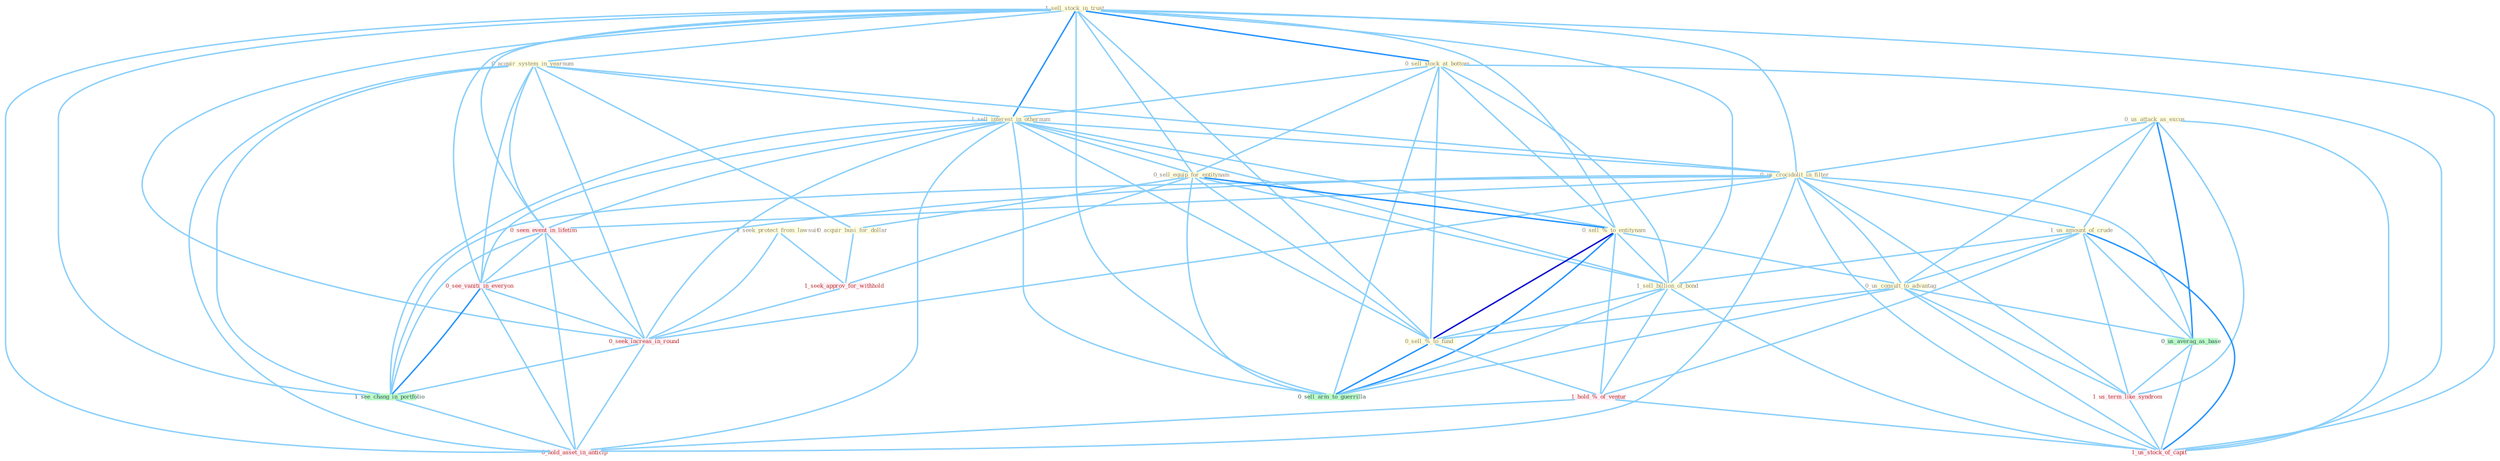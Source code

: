 Graph G{ 
    node
    [shape=polygon,style=filled,width=.5,height=.06,color="#BDFCC9",fixedsize=true,fontsize=4,
    fontcolor="#2f4f4f"];
    {node
    [color="#ffffe0", fontcolor="#8b7d6b"] "1_sell_stock_in_trust " "0_acquir_system_in_yearnum " "0_us_attack_as_excus " "0_sell_stock_at_bottom " "1_sell_interest_in_othernum " "0_us_crocidolit_in_filter " "1_us_amount_of_crude " "0_sell_equip_for_entitynam " "0_sell_%_to_entitynam " "1_seek_protect_from_lawsuit " "0_us_consult_to_advantag " "0_acquir_busi_for_dollar " "1_sell_billion_of_bond " "0_sell_%_to_fund "}
{node [color="#fff0f5", fontcolor="#b22222"] "0_seen_event_in_lifetim " "1_us_term_like_syndrom " "1_seek_approv_for_withhold " "1_hold_%_of_ventur " "0_see_vaniti_in_everyon " "0_seek_increas_in_round " "1_us_stock_of_capit " "0_hold_asset_in_anticip "}
edge [color="#B0E2FF"];

	"1_sell_stock_in_trust " -- "0_acquir_system_in_yearnum " [w="1", color="#87cefa" ];
	"1_sell_stock_in_trust " -- "0_sell_stock_at_bottom " [w="2", color="#1e90ff" , len=0.8];
	"1_sell_stock_in_trust " -- "1_sell_interest_in_othernum " [w="2", color="#1e90ff" , len=0.8];
	"1_sell_stock_in_trust " -- "0_us_crocidolit_in_filter " [w="1", color="#87cefa" ];
	"1_sell_stock_in_trust " -- "0_sell_equip_for_entitynam " [w="1", color="#87cefa" ];
	"1_sell_stock_in_trust " -- "0_sell_%_to_entitynam " [w="1", color="#87cefa" ];
	"1_sell_stock_in_trust " -- "1_sell_billion_of_bond " [w="1", color="#87cefa" ];
	"1_sell_stock_in_trust " -- "0_sell_%_to_fund " [w="1", color="#87cefa" ];
	"1_sell_stock_in_trust " -- "0_seen_event_in_lifetim " [w="1", color="#87cefa" ];
	"1_sell_stock_in_trust " -- "0_see_vaniti_in_everyon " [w="1", color="#87cefa" ];
	"1_sell_stock_in_trust " -- "0_sell_arm_to_guerrilla " [w="1", color="#87cefa" ];
	"1_sell_stock_in_trust " -- "0_seek_increas_in_round " [w="1", color="#87cefa" ];
	"1_sell_stock_in_trust " -- "1_us_stock_of_capit " [w="1", color="#87cefa" ];
	"1_sell_stock_in_trust " -- "1_see_chang_in_portfolio " [w="1", color="#87cefa" ];
	"1_sell_stock_in_trust " -- "0_hold_asset_in_anticip " [w="1", color="#87cefa" ];
	"0_acquir_system_in_yearnum " -- "1_sell_interest_in_othernum " [w="1", color="#87cefa" ];
	"0_acquir_system_in_yearnum " -- "0_us_crocidolit_in_filter " [w="1", color="#87cefa" ];
	"0_acquir_system_in_yearnum " -- "0_acquir_busi_for_dollar " [w="1", color="#87cefa" ];
	"0_acquir_system_in_yearnum " -- "0_seen_event_in_lifetim " [w="1", color="#87cefa" ];
	"0_acquir_system_in_yearnum " -- "0_see_vaniti_in_everyon " [w="1", color="#87cefa" ];
	"0_acquir_system_in_yearnum " -- "0_seek_increas_in_round " [w="1", color="#87cefa" ];
	"0_acquir_system_in_yearnum " -- "1_see_chang_in_portfolio " [w="1", color="#87cefa" ];
	"0_acquir_system_in_yearnum " -- "0_hold_asset_in_anticip " [w="1", color="#87cefa" ];
	"0_us_attack_as_excus " -- "0_us_crocidolit_in_filter " [w="1", color="#87cefa" ];
	"0_us_attack_as_excus " -- "1_us_amount_of_crude " [w="1", color="#87cefa" ];
	"0_us_attack_as_excus " -- "0_us_consult_to_advantag " [w="1", color="#87cefa" ];
	"0_us_attack_as_excus " -- "0_us_averag_as_base " [w="2", color="#1e90ff" , len=0.8];
	"0_us_attack_as_excus " -- "1_us_term_like_syndrom " [w="1", color="#87cefa" ];
	"0_us_attack_as_excus " -- "1_us_stock_of_capit " [w="1", color="#87cefa" ];
	"0_sell_stock_at_bottom " -- "1_sell_interest_in_othernum " [w="1", color="#87cefa" ];
	"0_sell_stock_at_bottom " -- "0_sell_equip_for_entitynam " [w="1", color="#87cefa" ];
	"0_sell_stock_at_bottom " -- "0_sell_%_to_entitynam " [w="1", color="#87cefa" ];
	"0_sell_stock_at_bottom " -- "1_sell_billion_of_bond " [w="1", color="#87cefa" ];
	"0_sell_stock_at_bottom " -- "0_sell_%_to_fund " [w="1", color="#87cefa" ];
	"0_sell_stock_at_bottom " -- "0_sell_arm_to_guerrilla " [w="1", color="#87cefa" ];
	"0_sell_stock_at_bottom " -- "1_us_stock_of_capit " [w="1", color="#87cefa" ];
	"1_sell_interest_in_othernum " -- "0_us_crocidolit_in_filter " [w="1", color="#87cefa" ];
	"1_sell_interest_in_othernum " -- "0_sell_equip_for_entitynam " [w="1", color="#87cefa" ];
	"1_sell_interest_in_othernum " -- "0_sell_%_to_entitynam " [w="1", color="#87cefa" ];
	"1_sell_interest_in_othernum " -- "1_sell_billion_of_bond " [w="1", color="#87cefa" ];
	"1_sell_interest_in_othernum " -- "0_sell_%_to_fund " [w="1", color="#87cefa" ];
	"1_sell_interest_in_othernum " -- "0_seen_event_in_lifetim " [w="1", color="#87cefa" ];
	"1_sell_interest_in_othernum " -- "0_see_vaniti_in_everyon " [w="1", color="#87cefa" ];
	"1_sell_interest_in_othernum " -- "0_sell_arm_to_guerrilla " [w="1", color="#87cefa" ];
	"1_sell_interest_in_othernum " -- "0_seek_increas_in_round " [w="1", color="#87cefa" ];
	"1_sell_interest_in_othernum " -- "1_see_chang_in_portfolio " [w="1", color="#87cefa" ];
	"1_sell_interest_in_othernum " -- "0_hold_asset_in_anticip " [w="1", color="#87cefa" ];
	"0_us_crocidolit_in_filter " -- "1_us_amount_of_crude " [w="1", color="#87cefa" ];
	"0_us_crocidolit_in_filter " -- "0_us_consult_to_advantag " [w="1", color="#87cefa" ];
	"0_us_crocidolit_in_filter " -- "0_seen_event_in_lifetim " [w="1", color="#87cefa" ];
	"0_us_crocidolit_in_filter " -- "0_us_averag_as_base " [w="1", color="#87cefa" ];
	"0_us_crocidolit_in_filter " -- "1_us_term_like_syndrom " [w="1", color="#87cefa" ];
	"0_us_crocidolit_in_filter " -- "0_see_vaniti_in_everyon " [w="1", color="#87cefa" ];
	"0_us_crocidolit_in_filter " -- "0_seek_increas_in_round " [w="1", color="#87cefa" ];
	"0_us_crocidolit_in_filter " -- "1_us_stock_of_capit " [w="1", color="#87cefa" ];
	"0_us_crocidolit_in_filter " -- "1_see_chang_in_portfolio " [w="1", color="#87cefa" ];
	"0_us_crocidolit_in_filter " -- "0_hold_asset_in_anticip " [w="1", color="#87cefa" ];
	"1_us_amount_of_crude " -- "0_us_consult_to_advantag " [w="1", color="#87cefa" ];
	"1_us_amount_of_crude " -- "1_sell_billion_of_bond " [w="1", color="#87cefa" ];
	"1_us_amount_of_crude " -- "0_us_averag_as_base " [w="1", color="#87cefa" ];
	"1_us_amount_of_crude " -- "1_us_term_like_syndrom " [w="1", color="#87cefa" ];
	"1_us_amount_of_crude " -- "1_hold_%_of_ventur " [w="1", color="#87cefa" ];
	"1_us_amount_of_crude " -- "1_us_stock_of_capit " [w="2", color="#1e90ff" , len=0.8];
	"0_sell_equip_for_entitynam " -- "0_sell_%_to_entitynam " [w="2", color="#1e90ff" , len=0.8];
	"0_sell_equip_for_entitynam " -- "0_acquir_busi_for_dollar " [w="1", color="#87cefa" ];
	"0_sell_equip_for_entitynam " -- "1_sell_billion_of_bond " [w="1", color="#87cefa" ];
	"0_sell_equip_for_entitynam " -- "0_sell_%_to_fund " [w="1", color="#87cefa" ];
	"0_sell_equip_for_entitynam " -- "1_seek_approv_for_withhold " [w="1", color="#87cefa" ];
	"0_sell_equip_for_entitynam " -- "0_sell_arm_to_guerrilla " [w="1", color="#87cefa" ];
	"0_sell_%_to_entitynam " -- "0_us_consult_to_advantag " [w="1", color="#87cefa" ];
	"0_sell_%_to_entitynam " -- "1_sell_billion_of_bond " [w="1", color="#87cefa" ];
	"0_sell_%_to_entitynam " -- "0_sell_%_to_fund " [w="3", color="#0000cd" , len=0.6];
	"0_sell_%_to_entitynam " -- "1_hold_%_of_ventur " [w="1", color="#87cefa" ];
	"0_sell_%_to_entitynam " -- "0_sell_arm_to_guerrilla " [w="2", color="#1e90ff" , len=0.8];
	"1_seek_protect_from_lawsuit " -- "1_seek_approv_for_withhold " [w="1", color="#87cefa" ];
	"1_seek_protect_from_lawsuit " -- "0_seek_increas_in_round " [w="1", color="#87cefa" ];
	"0_us_consult_to_advantag " -- "0_sell_%_to_fund " [w="1", color="#87cefa" ];
	"0_us_consult_to_advantag " -- "0_us_averag_as_base " [w="1", color="#87cefa" ];
	"0_us_consult_to_advantag " -- "1_us_term_like_syndrom " [w="1", color="#87cefa" ];
	"0_us_consult_to_advantag " -- "0_sell_arm_to_guerrilla " [w="1", color="#87cefa" ];
	"0_us_consult_to_advantag " -- "1_us_stock_of_capit " [w="1", color="#87cefa" ];
	"0_acquir_busi_for_dollar " -- "1_seek_approv_for_withhold " [w="1", color="#87cefa" ];
	"1_sell_billion_of_bond " -- "0_sell_%_to_fund " [w="1", color="#87cefa" ];
	"1_sell_billion_of_bond " -- "1_hold_%_of_ventur " [w="1", color="#87cefa" ];
	"1_sell_billion_of_bond " -- "0_sell_arm_to_guerrilla " [w="1", color="#87cefa" ];
	"1_sell_billion_of_bond " -- "1_us_stock_of_capit " [w="1", color="#87cefa" ];
	"0_sell_%_to_fund " -- "1_hold_%_of_ventur " [w="1", color="#87cefa" ];
	"0_sell_%_to_fund " -- "0_sell_arm_to_guerrilla " [w="2", color="#1e90ff" , len=0.8];
	"0_seen_event_in_lifetim " -- "0_see_vaniti_in_everyon " [w="1", color="#87cefa" ];
	"0_seen_event_in_lifetim " -- "0_seek_increas_in_round " [w="1", color="#87cefa" ];
	"0_seen_event_in_lifetim " -- "1_see_chang_in_portfolio " [w="1", color="#87cefa" ];
	"0_seen_event_in_lifetim " -- "0_hold_asset_in_anticip " [w="1", color="#87cefa" ];
	"0_us_averag_as_base " -- "1_us_term_like_syndrom " [w="1", color="#87cefa" ];
	"0_us_averag_as_base " -- "1_us_stock_of_capit " [w="1", color="#87cefa" ];
	"1_us_term_like_syndrom " -- "1_us_stock_of_capit " [w="1", color="#87cefa" ];
	"1_seek_approv_for_withhold " -- "0_seek_increas_in_round " [w="1", color="#87cefa" ];
	"1_hold_%_of_ventur " -- "1_us_stock_of_capit " [w="1", color="#87cefa" ];
	"1_hold_%_of_ventur " -- "0_hold_asset_in_anticip " [w="1", color="#87cefa" ];
	"0_see_vaniti_in_everyon " -- "0_seek_increas_in_round " [w="1", color="#87cefa" ];
	"0_see_vaniti_in_everyon " -- "1_see_chang_in_portfolio " [w="2", color="#1e90ff" , len=0.8];
	"0_see_vaniti_in_everyon " -- "0_hold_asset_in_anticip " [w="1", color="#87cefa" ];
	"0_seek_increas_in_round " -- "1_see_chang_in_portfolio " [w="1", color="#87cefa" ];
	"0_seek_increas_in_round " -- "0_hold_asset_in_anticip " [w="1", color="#87cefa" ];
	"1_see_chang_in_portfolio " -- "0_hold_asset_in_anticip " [w="1", color="#87cefa" ];
}